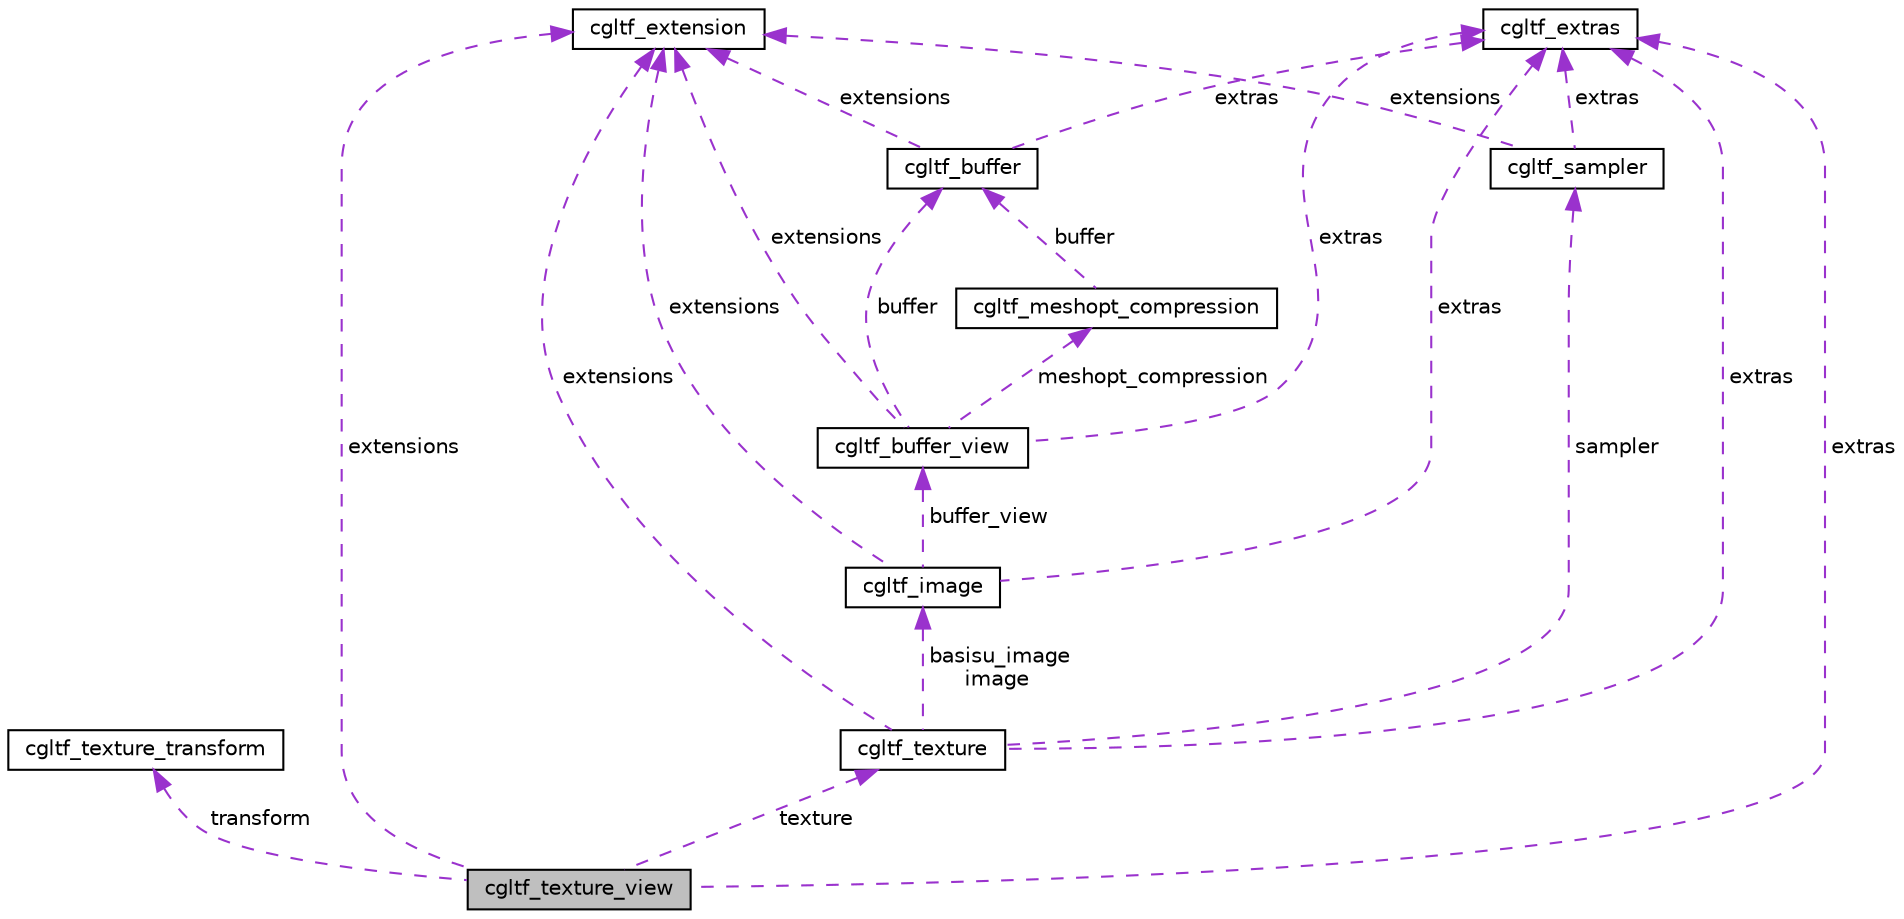 digraph "cgltf_texture_view"
{
 // LATEX_PDF_SIZE
  edge [fontname="Helvetica",fontsize="10",labelfontname="Helvetica",labelfontsize="10"];
  node [fontname="Helvetica",fontsize="10",shape=record];
  Node1 [label="cgltf_texture_view",height=0.2,width=0.4,color="black", fillcolor="grey75", style="filled", fontcolor="black",tooltip=" "];
  Node2 -> Node1 [dir="back",color="darkorchid3",fontsize="10",style="dashed",label=" transform" ,fontname="Helvetica"];
  Node2 [label="cgltf_texture_transform",height=0.2,width=0.4,color="black", fillcolor="white", style="filled",URL="$structcgltf__texture__transform.html",tooltip=" "];
  Node3 -> Node1 [dir="back",color="darkorchid3",fontsize="10",style="dashed",label=" extras" ,fontname="Helvetica"];
  Node3 [label="cgltf_extras",height=0.2,width=0.4,color="black", fillcolor="white", style="filled",URL="$structcgltf__extras.html",tooltip=" "];
  Node4 -> Node1 [dir="back",color="darkorchid3",fontsize="10",style="dashed",label=" texture" ,fontname="Helvetica"];
  Node4 [label="cgltf_texture",height=0.2,width=0.4,color="black", fillcolor="white", style="filled",URL="$structcgltf__texture.html",tooltip=" "];
  Node5 -> Node4 [dir="back",color="darkorchid3",fontsize="10",style="dashed",label=" sampler" ,fontname="Helvetica"];
  Node5 [label="cgltf_sampler",height=0.2,width=0.4,color="black", fillcolor="white", style="filled",URL="$structcgltf__sampler.html",tooltip=" "];
  Node3 -> Node5 [dir="back",color="darkorchid3",fontsize="10",style="dashed",label=" extras" ,fontname="Helvetica"];
  Node6 -> Node5 [dir="back",color="darkorchid3",fontsize="10",style="dashed",label=" extensions" ,fontname="Helvetica"];
  Node6 [label="cgltf_extension",height=0.2,width=0.4,color="black", fillcolor="white", style="filled",URL="$structcgltf__extension.html",tooltip=" "];
  Node7 -> Node4 [dir="back",color="darkorchid3",fontsize="10",style="dashed",label=" basisu_image\nimage" ,fontname="Helvetica"];
  Node7 [label="cgltf_image",height=0.2,width=0.4,color="black", fillcolor="white", style="filled",URL="$structcgltf__image.html",tooltip=" "];
  Node8 -> Node7 [dir="back",color="darkorchid3",fontsize="10",style="dashed",label=" buffer_view" ,fontname="Helvetica"];
  Node8 [label="cgltf_buffer_view",height=0.2,width=0.4,color="black", fillcolor="white", style="filled",URL="$structcgltf__buffer__view.html",tooltip=" "];
  Node9 -> Node8 [dir="back",color="darkorchid3",fontsize="10",style="dashed",label=" buffer" ,fontname="Helvetica"];
  Node9 [label="cgltf_buffer",height=0.2,width=0.4,color="black", fillcolor="white", style="filled",URL="$structcgltf__buffer.html",tooltip=" "];
  Node3 -> Node9 [dir="back",color="darkorchid3",fontsize="10",style="dashed",label=" extras" ,fontname="Helvetica"];
  Node6 -> Node9 [dir="back",color="darkorchid3",fontsize="10",style="dashed",label=" extensions" ,fontname="Helvetica"];
  Node10 -> Node8 [dir="back",color="darkorchid3",fontsize="10",style="dashed",label=" meshopt_compression" ,fontname="Helvetica"];
  Node10 [label="cgltf_meshopt_compression",height=0.2,width=0.4,color="black", fillcolor="white", style="filled",URL="$structcgltf__meshopt__compression.html",tooltip=" "];
  Node9 -> Node10 [dir="back",color="darkorchid3",fontsize="10",style="dashed",label=" buffer" ,fontname="Helvetica"];
  Node3 -> Node8 [dir="back",color="darkorchid3",fontsize="10",style="dashed",label=" extras" ,fontname="Helvetica"];
  Node6 -> Node8 [dir="back",color="darkorchid3",fontsize="10",style="dashed",label=" extensions" ,fontname="Helvetica"];
  Node3 -> Node7 [dir="back",color="darkorchid3",fontsize="10",style="dashed",label=" extras" ,fontname="Helvetica"];
  Node6 -> Node7 [dir="back",color="darkorchid3",fontsize="10",style="dashed",label=" extensions" ,fontname="Helvetica"];
  Node3 -> Node4 [dir="back",color="darkorchid3",fontsize="10",style="dashed",label=" extras" ,fontname="Helvetica"];
  Node6 -> Node4 [dir="back",color="darkorchid3",fontsize="10",style="dashed",label=" extensions" ,fontname="Helvetica"];
  Node6 -> Node1 [dir="back",color="darkorchid3",fontsize="10",style="dashed",label=" extensions" ,fontname="Helvetica"];
}
